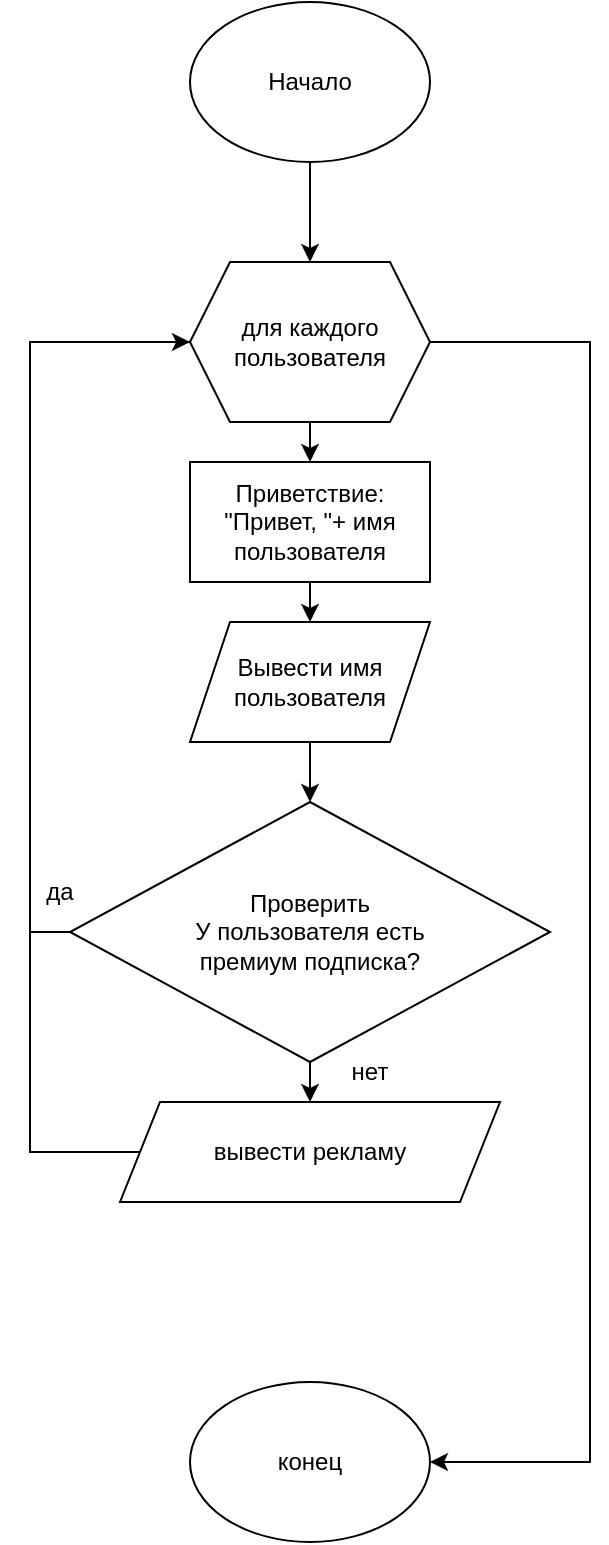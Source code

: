 <mxfile version="20.8.18" type="device"><diagram id="C5RBs43oDa-KdzZeNtuy" name="Page-1"><mxGraphModel dx="936" dy="502" grid="1" gridSize="10" guides="1" tooltips="1" connect="1" arrows="1" fold="1" page="1" pageScale="1" pageWidth="827" pageHeight="1169" math="0" shadow="0"><root><mxCell id="WIyWlLk6GJQsqaUBKTNV-0"/><mxCell id="WIyWlLk6GJQsqaUBKTNV-1" parent="WIyWlLk6GJQsqaUBKTNV-0"/><mxCell id="-qzO191iOft4ZLP8Evwf-9" style="edgeStyle=orthogonalEdgeStyle;rounded=0;orthogonalLoop=1;jettySize=auto;html=1;entryX=0.5;entryY=0;entryDx=0;entryDy=0;" parent="WIyWlLk6GJQsqaUBKTNV-1" source="-qzO191iOft4ZLP8Evwf-0" target="-qzO191iOft4ZLP8Evwf-8" edge="1"><mxGeometry relative="1" as="geometry"/></mxCell><mxCell id="-qzO191iOft4ZLP8Evwf-0" value="Начало" style="ellipse;whiteSpace=wrap;html=1;" parent="WIyWlLk6GJQsqaUBKTNV-1" vertex="1"><mxGeometry x="370" y="70" width="120" height="80" as="geometry"/></mxCell><mxCell id="-qzO191iOft4ZLP8Evwf-7" style="edgeStyle=orthogonalEdgeStyle;rounded=0;orthogonalLoop=1;jettySize=auto;html=1;exitX=0.5;exitY=1;exitDx=0;exitDy=0;entryX=0.5;entryY=0;entryDx=0;entryDy=0;" parent="WIyWlLk6GJQsqaUBKTNV-1" source="-qzO191iOft4ZLP8Evwf-1" target="-qzO191iOft4ZLP8Evwf-6" edge="1"><mxGeometry relative="1" as="geometry"/></mxCell><mxCell id="-qzO191iOft4ZLP8Evwf-1" value="Приветствие: &quot;Привет, &quot;+ имя пользователя" style="whiteSpace=wrap;html=1;" parent="WIyWlLk6GJQsqaUBKTNV-1" vertex="1"><mxGeometry x="370" y="300" width="120" height="60" as="geometry"/></mxCell><mxCell id="-qzO191iOft4ZLP8Evwf-22" style="edgeStyle=orthogonalEdgeStyle;rounded=0;orthogonalLoop=1;jettySize=auto;html=1;exitX=0.5;exitY=1;exitDx=0;exitDy=0;entryX=0.5;entryY=0;entryDx=0;entryDy=0;" parent="WIyWlLk6GJQsqaUBKTNV-1" source="-qzO191iOft4ZLP8Evwf-3" target="-qzO191iOft4ZLP8Evwf-18" edge="1"><mxGeometry relative="1" as="geometry"/></mxCell><mxCell id="UZ1gicY0nUXotkM1tFRN-1" style="edgeStyle=orthogonalEdgeStyle;rounded=0;orthogonalLoop=1;jettySize=auto;html=1;exitX=0;exitY=0.5;exitDx=0;exitDy=0;entryX=1;entryY=0.5;entryDx=0;entryDy=0;" parent="WIyWlLk6GJQsqaUBKTNV-1" source="-qzO191iOft4ZLP8Evwf-3" target="-qzO191iOft4ZLP8Evwf-8" edge="1"><mxGeometry relative="1" as="geometry"><Array as="points"><mxPoint x="290" y="535"/><mxPoint x="290" y="240"/></Array></mxGeometry></mxCell><mxCell id="-qzO191iOft4ZLP8Evwf-3" value="Проверить &lt;br&gt;У пользователя есть &lt;br&gt;премиум подписка?" style="rhombus;whiteSpace=wrap;html=1;" parent="WIyWlLk6GJQsqaUBKTNV-1" vertex="1"><mxGeometry x="310" y="470" width="240" height="130" as="geometry"/></mxCell><mxCell id="-qzO191iOft4ZLP8Evwf-11" style="edgeStyle=orthogonalEdgeStyle;rounded=0;orthogonalLoop=1;jettySize=auto;html=1;exitX=0.5;exitY=1;exitDx=0;exitDy=0;entryX=0.5;entryY=0;entryDx=0;entryDy=0;" parent="WIyWlLk6GJQsqaUBKTNV-1" source="-qzO191iOft4ZLP8Evwf-6" target="-qzO191iOft4ZLP8Evwf-3" edge="1"><mxGeometry relative="1" as="geometry"/></mxCell><mxCell id="-qzO191iOft4ZLP8Evwf-6" value="Вывести имя пользователя" style="shape=parallelogram;perimeter=parallelogramPerimeter;whiteSpace=wrap;html=1;fixedSize=1;" parent="WIyWlLk6GJQsqaUBKTNV-1" vertex="1"><mxGeometry x="370" y="380" width="120" height="60" as="geometry"/></mxCell><mxCell id="-qzO191iOft4ZLP8Evwf-10" style="edgeStyle=orthogonalEdgeStyle;rounded=0;orthogonalLoop=1;jettySize=auto;html=1;exitX=0.5;exitY=1;exitDx=0;exitDy=0;entryX=0.5;entryY=0;entryDx=0;entryDy=0;" parent="WIyWlLk6GJQsqaUBKTNV-1" source="-qzO191iOft4ZLP8Evwf-8" target="-qzO191iOft4ZLP8Evwf-1" edge="1"><mxGeometry relative="1" as="geometry"/></mxCell><mxCell id="kkvn_axkmMO5v6qPH3MQ-0" style="edgeStyle=orthogonalEdgeStyle;rounded=0;orthogonalLoop=1;jettySize=auto;html=1;exitX=1;exitY=0.5;exitDx=0;exitDy=0;entryX=1;entryY=0.5;entryDx=0;entryDy=0;" edge="1" parent="WIyWlLk6GJQsqaUBKTNV-1" source="-qzO191iOft4ZLP8Evwf-8" target="-qzO191iOft4ZLP8Evwf-15"><mxGeometry relative="1" as="geometry"><Array as="points"><mxPoint x="570" y="240"/><mxPoint x="570" y="800"/></Array></mxGeometry></mxCell><mxCell id="-qzO191iOft4ZLP8Evwf-8" value="для каждого пользователя" style="shape=hexagon;perimeter=hexagonPerimeter2;whiteSpace=wrap;html=1;fixedSize=1;" parent="WIyWlLk6GJQsqaUBKTNV-1" vertex="1"><mxGeometry x="370" y="200" width="120" height="80" as="geometry"/></mxCell><mxCell id="-qzO191iOft4ZLP8Evwf-13" value="да" style="text;html=1;strokeColor=none;fillColor=none;align=center;verticalAlign=middle;whiteSpace=wrap;rounded=0;" parent="WIyWlLk6GJQsqaUBKTNV-1" vertex="1"><mxGeometry x="275" y="500" width="60" height="30" as="geometry"/></mxCell><mxCell id="-qzO191iOft4ZLP8Evwf-15" value="конец" style="ellipse;whiteSpace=wrap;html=1;" parent="WIyWlLk6GJQsqaUBKTNV-1" vertex="1"><mxGeometry x="370" y="760" width="120" height="80" as="geometry"/></mxCell><mxCell id="-qzO191iOft4ZLP8Evwf-17" value="нет" style="text;html=1;strokeColor=none;fillColor=none;align=center;verticalAlign=middle;whiteSpace=wrap;rounded=0;" parent="WIyWlLk6GJQsqaUBKTNV-1" vertex="1"><mxGeometry x="430" y="590" width="60" height="30" as="geometry"/></mxCell><mxCell id="UZ1gicY0nUXotkM1tFRN-0" style="edgeStyle=orthogonalEdgeStyle;rounded=0;orthogonalLoop=1;jettySize=auto;html=1;exitX=0;exitY=0.5;exitDx=0;exitDy=0;entryX=0;entryY=0.5;entryDx=0;entryDy=0;" parent="WIyWlLk6GJQsqaUBKTNV-1" source="-qzO191iOft4ZLP8Evwf-18" target="-qzO191iOft4ZLP8Evwf-8" edge="1"><mxGeometry relative="1" as="geometry"><Array as="points"><mxPoint x="290" y="645"/><mxPoint x="290" y="240"/></Array></mxGeometry></mxCell><mxCell id="-qzO191iOft4ZLP8Evwf-18" value="вывести рекламу" style="shape=parallelogram;perimeter=parallelogramPerimeter;whiteSpace=wrap;html=1;fixedSize=1;" parent="WIyWlLk6GJQsqaUBKTNV-1" vertex="1"><mxGeometry x="335" y="620" width="190" height="50" as="geometry"/></mxCell></root></mxGraphModel></diagram></mxfile>